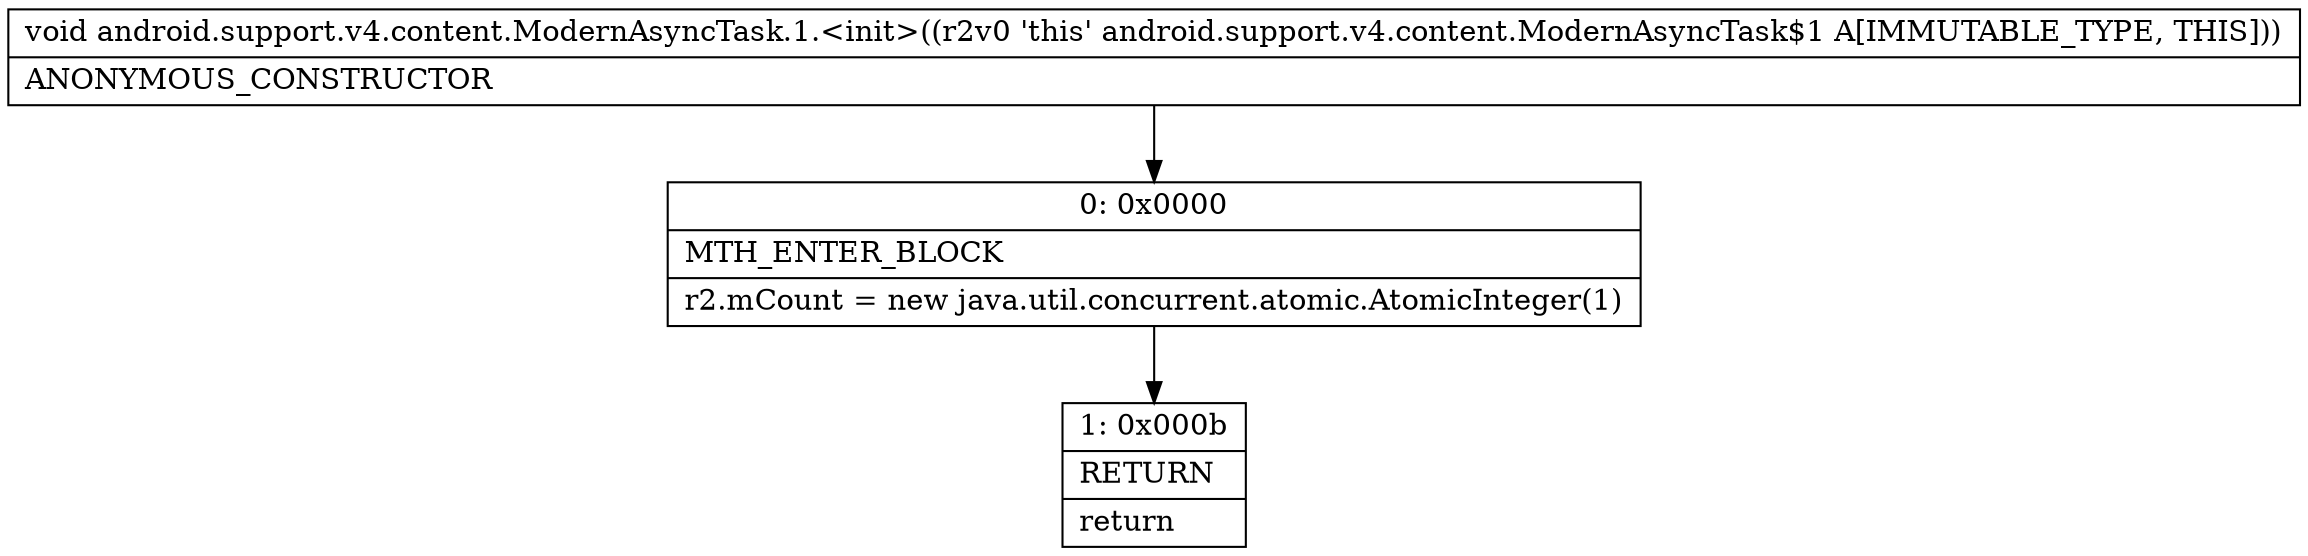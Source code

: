 digraph "CFG forandroid.support.v4.content.ModernAsyncTask.1.\<init\>()V" {
Node_0 [shape=record,label="{0\:\ 0x0000|MTH_ENTER_BLOCK\l|r2.mCount = new java.util.concurrent.atomic.AtomicInteger(1)\l}"];
Node_1 [shape=record,label="{1\:\ 0x000b|RETURN\l|return\l}"];
MethodNode[shape=record,label="{void android.support.v4.content.ModernAsyncTask.1.\<init\>((r2v0 'this' android.support.v4.content.ModernAsyncTask$1 A[IMMUTABLE_TYPE, THIS]))  | ANONYMOUS_CONSTRUCTOR\l}"];
MethodNode -> Node_0;
Node_0 -> Node_1;
}

